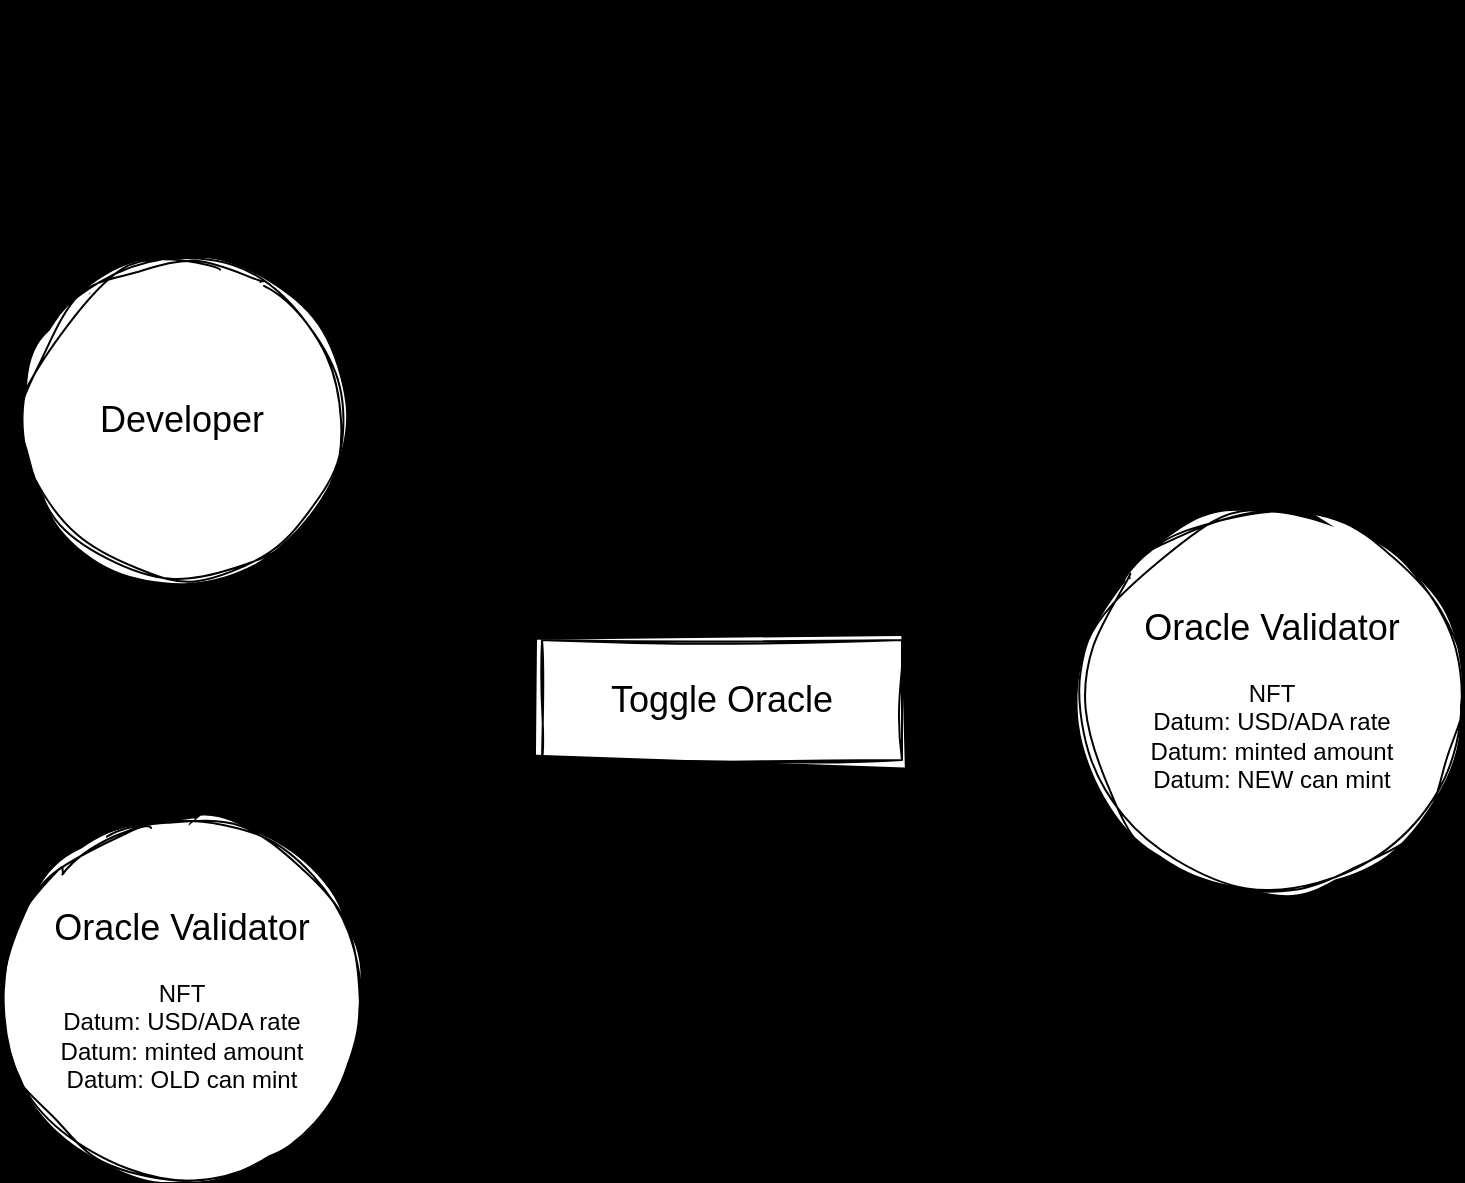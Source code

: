 <mxfile>
    <diagram id="WyKOCYspISZ9Fhzsf7lo" name="Page-1">
        <mxGraphModel dx="867" dy="773" grid="1" gridSize="10" guides="1" tooltips="1" connect="1" arrows="1" fold="1" page="1" pageScale="1" pageWidth="1169" pageHeight="1654" background="#000000" math="0" shadow="0">
            <root>
                <mxCell id="0"/>
                <mxCell id="1" parent="0"/>
                <mxCell id="48" style="edgeStyle=none;html=1;exitX=1;exitY=1;exitDx=0;exitDy=0;entryX=0;entryY=0;entryDx=0;entryDy=0;sketch=1;curveFitting=1;jiggle=2;rounded=0;" parent="1" source="2" target="8" edge="1">
                    <mxGeometry relative="1" as="geometry"/>
                </mxCell>
                <mxCell id="2" value="&lt;font style=&quot;font-size: 18px;&quot;&gt;Developer&lt;/font&gt;" style="ellipse;whiteSpace=wrap;html=1;aspect=fixed;sketch=1;curveFitting=1;jiggle=2;rounded=0;" parent="1" vertex="1">
                    <mxGeometry x="220" y="430" width="160" height="160" as="geometry"/>
                </mxCell>
                <mxCell id="50" value="" style="edgeStyle=none;html=1;sketch=1;curveFitting=1;jiggle=2;rounded=0;" parent="1" source="8" target="10" edge="1">
                    <mxGeometry relative="1" as="geometry"/>
                </mxCell>
                <mxCell id="8" value="&lt;font style=&quot;font-size: 18px;&quot;&gt;Toggle Oracle&lt;/font&gt;" style="rounded=0;whiteSpace=wrap;html=1;sketch=1;curveFitting=1;jiggle=2;" parent="1" vertex="1">
                    <mxGeometry x="480" y="620" width="180" height="60" as="geometry"/>
                </mxCell>
                <mxCell id="10" value="&lt;font style=&quot;font-size: 18px;&quot;&gt;Oracle Validator&lt;/font&gt;&lt;br&gt;&lt;br&gt;NFT&lt;br&gt;Datum: USD/ADA rate&lt;br&gt;Datum: minted amount&lt;br&gt;Datum: NEW can mint" style="ellipse;whiteSpace=wrap;html=1;aspect=fixed;sketch=1;curveFitting=1;jiggle=2;rounded=0;" parent="1" vertex="1">
                    <mxGeometry x="750" y="555" width="190" height="190" as="geometry"/>
                </mxCell>
                <mxCell id="46" value="&lt;font style=&quot;font-size: 36px;&quot;&gt;Toggle Oracle&lt;/font&gt;" style="text;html=1;align=center;verticalAlign=middle;resizable=0;points=[];autosize=1;strokeColor=none;fillColor=none;fontSize=14;sketch=1;curveFitting=1;jiggle=2;rounded=0;" parent="1" vertex="1">
                    <mxGeometry x="460" y="300" width="250" height="60" as="geometry"/>
                </mxCell>
                <mxCell id="49" style="edgeStyle=none;html=1;exitX=1;exitY=0;exitDx=0;exitDy=0;entryX=0;entryY=1;entryDx=0;entryDy=0;sketch=1;curveFitting=1;jiggle=2;rounded=0;" parent="1" source="47" target="8" edge="1">
                    <mxGeometry relative="1" as="geometry"/>
                </mxCell>
                <mxCell id="47" value="&lt;font style=&quot;font-size: 18px;&quot;&gt;Oracle Validator&lt;/font&gt;&lt;br&gt;&lt;br&gt;NFT&lt;br&gt;Datum: USD/ADA rate&lt;br&gt;Datum: minted amount&lt;br&gt;Datum: OLD can mint" style="ellipse;whiteSpace=wrap;html=1;aspect=fixed;sketch=1;curveFitting=1;jiggle=2;rounded=0;" parent="1" vertex="1">
                    <mxGeometry x="210" y="710" width="180" height="180" as="geometry"/>
                </mxCell>
            </root>
        </mxGraphModel>
    </diagram>
</mxfile>